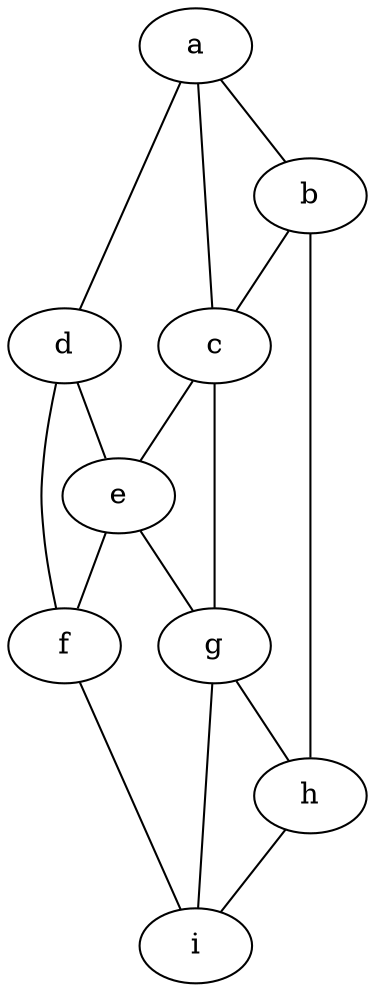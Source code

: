 graph G {
a;
b;
c;
d;
e;
f;
g;
h;
i;

a--b ;
b--c ;
a--c ;

d--e ;
e--f ;
d--f ;

g--h ;
h--i ;
g--i ;

a--d ;
c--e ;

b--h ;
c--g ;

e--g ;
f--i ;
}
